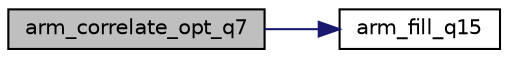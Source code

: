 digraph "arm_correlate_opt_q7"
{
  edge [fontname="Helvetica",fontsize="10",labelfontname="Helvetica",labelfontsize="10"];
  node [fontname="Helvetica",fontsize="10",shape=record];
  rankdir="LR";
  Node14 [label="arm_correlate_opt_q7",height=0.2,width=0.4,color="black", fillcolor="grey75", style="filled", fontcolor="black"];
  Node14 -> Node15 [color="midnightblue",fontsize="10",style="solid",fontname="Helvetica"];
  Node15 [label="arm_fill_q15",height=0.2,width=0.4,color="black", fillcolor="white", style="filled",URL="$group___fill.html#ga76b21c32a3783a2b3334d930a646e5d8",tooltip="Fills a constant value into a Q15 vector. "];
}
